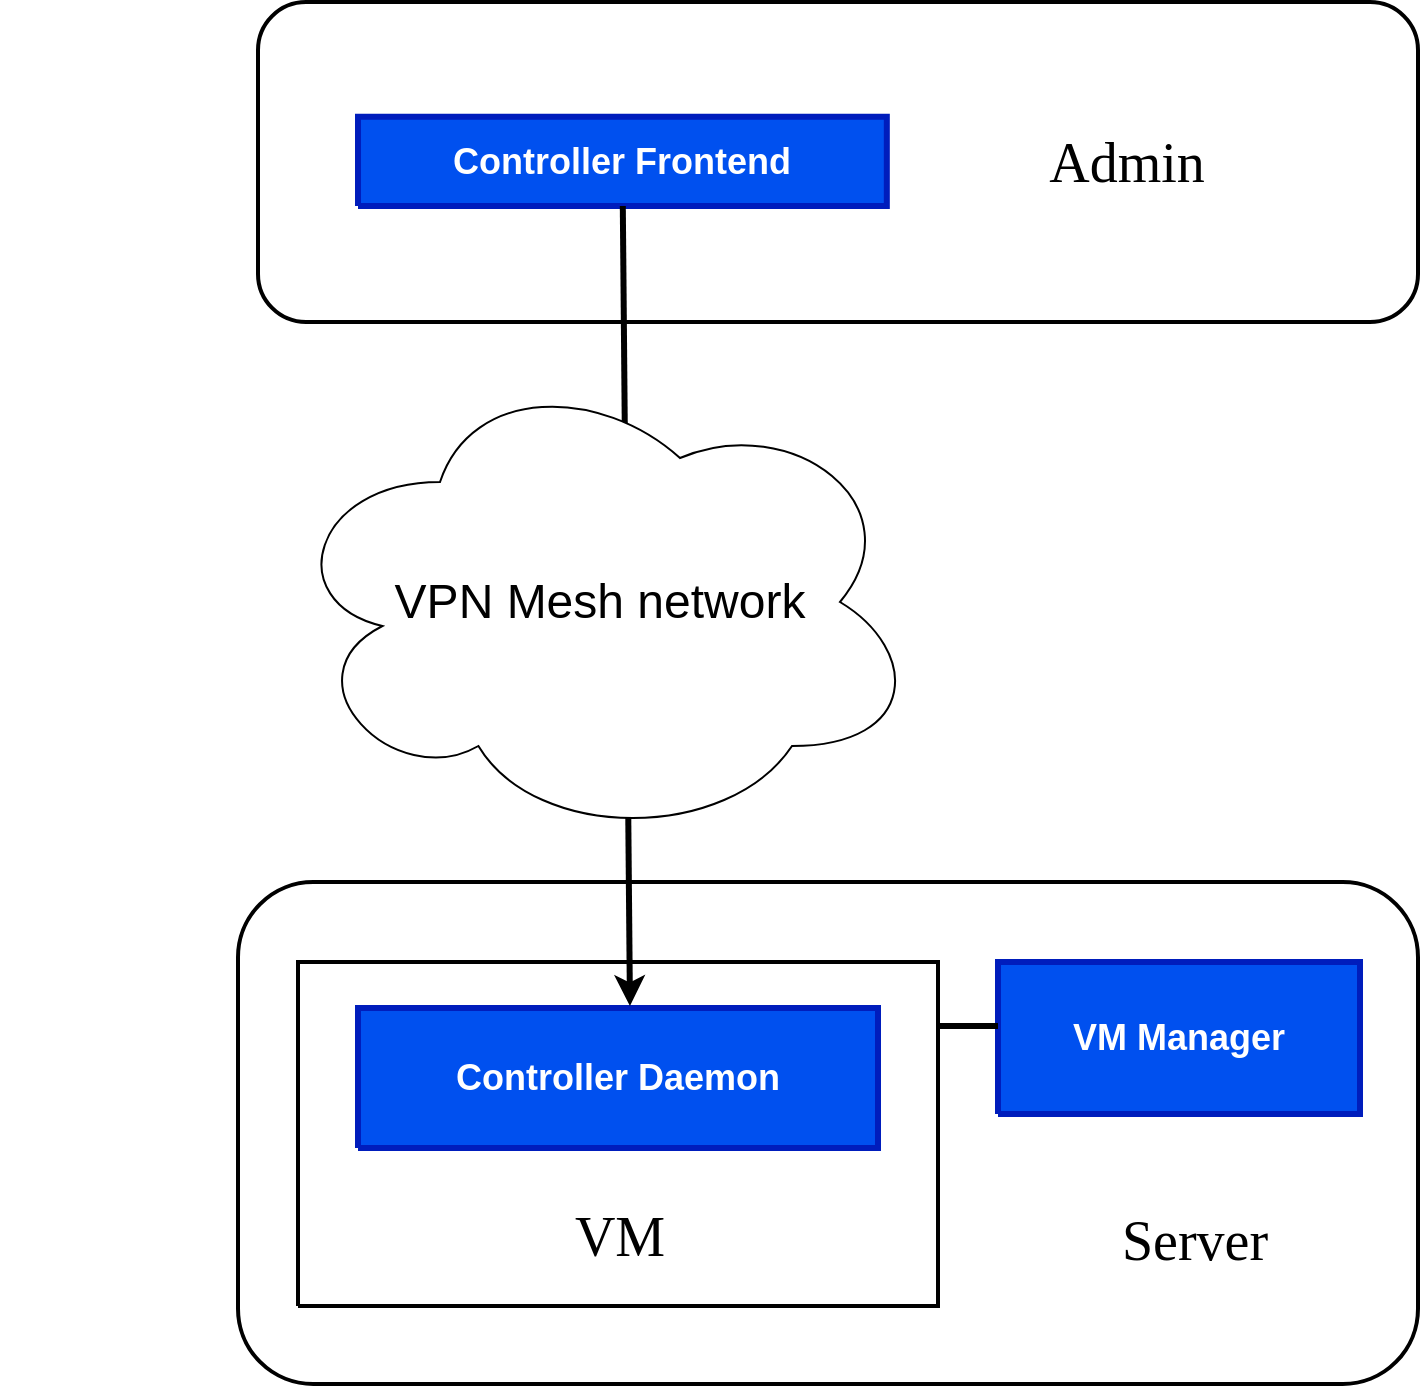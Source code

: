 <mxfile version="21.5.0" type="device">
  <diagram name="Page-1" id="Page-1">
    <mxGraphModel dx="1040" dy="868" grid="1" gridSize="10" guides="1" tooltips="1" connect="1" arrows="1" fold="1" page="1" pageScale="1" pageWidth="850" pageHeight="1100" math="0" shadow="0">
      <root>
        <mxCell id="0" />
        <mxCell id="1" value="Connector" parent="0" />
        <mxCell id="r0mgfz6IdKgSaTeHQ_le-42" value="" style="group" parent="1" vertex="1" connectable="0">
          <mxGeometry x="580" y="810" width="709" height="251" as="geometry" />
        </mxCell>
        <mxCell id="mQ3fhrx0b4LYlkQwnVk3-15" value="" style="group" vertex="1" connectable="0" parent="r0mgfz6IdKgSaTeHQ_le-42">
          <mxGeometry x="119" width="590" height="251" as="geometry" />
        </mxCell>
        <mxCell id="b6oYJSDJwjR9OZKanJwb-46" value="" style="rounded=1;whiteSpace=wrap;html=1;hachureGap=4;pointerEvents=0;strokeWidth=2;" parent="mQ3fhrx0b4LYlkQwnVk3-15" vertex="1">
          <mxGeometry width="590" height="251" as="geometry" />
        </mxCell>
        <mxCell id="5" value="" style="verticalAlign=middle;align=center;vsdxID=5;shape=stencil(nZBLDoAgDERP0z3SIyjew0SURgSD+Lu9kMZoXLhwN9O+tukAlrNpJg1SzDH4QW/URgNYgZTkjA4UkwJUgGXng+6DX1zLfmoymdXo17xh5zmRJ6Q42BWCfc2oJfdAr+Yv+AP9Cb7OJ3H/2JG1HNGz/84klThPVCc=);strokeWidth=2;labelBackgroundColor=none;rounded=0;html=1;whiteSpace=wrap;" parent="mQ3fhrx0b4LYlkQwnVk3-15" vertex="1">
          <mxGeometry x="30" y="40" width="320" height="172" as="geometry" />
        </mxCell>
        <mxCell id="14" value="&lt;font data-darkreader-inline-color=&quot;&quot; style=&quot;font-size: 22px; font-family: &amp;quot;calibri&amp;quot;; color: rgb(0, 0, 0); direction: ltr; letter-spacing: 0px; line-height: 120%; opacity: 1; --darkreader-inline-color: #e8e6e3;&quot;&gt;&lt;font style=&quot;font-size: 28px&quot;&gt;VM&lt;br&gt;&lt;/font&gt;&lt;/font&gt;" style="verticalAlign=middle;align=center;vsdxID=19;fillColor=none;gradientColor=none;shape=stencil(nZBLDoAgDERP0z3SIyjew0SURgSD+Lu9kMZoXLhwN9O+tukAlrNpJg1SzDH4QW/URgNYgZTkjA4UkwJUgGXng+6DX1zLfmoymdXo17xh5zmRJ6Q42BWCfc2oJfdAr+Yv+AP9Cb7OJ3H/2JG1HNGz/84klThPVCc=);strokeColor=none;labelBackgroundColor=none;rounded=0;html=1;whiteSpace=wrap;" parent="mQ3fhrx0b4LYlkQwnVk3-15" vertex="1">
          <mxGeometry x="31" y="152" width="320" height="53" as="geometry" />
        </mxCell>
        <mxCell id="15" value="&lt;font data-darkreader-inline-color=&quot;&quot; style=&quot;font-size: 28px; font-family: Calibri; color: rgb(0, 0, 0); direction: ltr; letter-spacing: 0px; line-height: 120%; opacity: 1; --darkreader-inline-color: #e8e6e3;&quot;&gt;Server&lt;br&gt;&lt;/font&gt;" style="verticalAlign=middle;align=center;vsdxID=20;fillColor=none;gradientColor=none;shape=stencil(nZBLDoAgDERP0z3SIyjew0SURgSD+Lu9kMZoXLhwN9O+tukAlrNpJg1SzDH4QW/URgNYgZTkjA4UkwJUgGXng+6DX1zLfmoymdXo17xh5zmRJ6Q42BWCfc2oJfdAr+Yv+AP9Cb7OJ3H/2JG1HNGz/84klThPVCc=);strokeColor=none;labelBackgroundColor=none;rounded=0;html=1;whiteSpace=wrap;" parent="mQ3fhrx0b4LYlkQwnVk3-15" vertex="1">
          <mxGeometry x="416" y="152" width="125" height="53" as="geometry" />
        </mxCell>
        <mxCell id="eZtIASL5zvcn_9goES__-33" value="&lt;h2&gt;Controller Daemon&lt;/h2&gt;" style="vsdxID=12;fillColor=#0050ef;shape=stencil(nZBLDoAgDERP0z3SIyjew0SURgSD+Lu9kMZoXLhwN9O+tukAlrNpJg1SzDH4QW/URgNYgZTkjA4UkwJUgGXng+6DX1zLfmoymdXo17xh5zmRJ6Q42BWCfc2oJfdAr+Yv+AP9Cb7OJ3H/2JG1HNGz/84klThPVCc=);strokeColor=#001DBC;strokeWidth=3;labelBackgroundColor=none;rounded=0;html=1;whiteSpace=wrap;fontColor=#ffffff;" parent="mQ3fhrx0b4LYlkQwnVk3-15" vertex="1">
          <mxGeometry x="60" y="63" width="260" height="70" as="geometry" />
        </mxCell>
        <mxCell id="eZtIASL5zvcn_9goES__-36" value="&lt;h2&gt;VM Manager&lt;br&gt;&lt;/h2&gt;" style="vsdxID=14;fillColor=#0050ef;shape=stencil(nZBLDoAgDERP0z3SIyjew0SURgSD+Lu9kMZoXLhwN9O+tukAlrNpJg1SzDH4QW/URgNYgZTkjA4UkwJUgGXng+6DX1zLfmoymdXo17xh5zmRJ6Q42BWCfc2oJfdAr+Yv+AP9Cb7OJ3H/2JG1HNGz/84klThPVCc=);strokeColor=#001DBC;strokeWidth=3;labelBackgroundColor=none;rounded=0;html=1;whiteSpace=wrap;fontColor=#ffffff;" parent="mQ3fhrx0b4LYlkQwnVk3-15" vertex="1">
          <mxGeometry x="380" y="40" width="181" height="76" as="geometry" />
        </mxCell>
        <mxCell id="eZtIASL5zvcn_9goES__-38" style="vsdxID=48;edgeStyle=none;startArrow=none;endArrow=none;startSize=5;endSize=5;strokeWidth=3;strokeColor=#000000;spacingTop=0;spacingBottom=0;spacingLeft=0;spacingRight=0;verticalAlign=middle;html=1;labelBackgroundColor=#ffffff;rounded=0;entryX=0.995;entryY=0.269;entryDx=0;entryDy=0;entryPerimeter=0;" parent="mQ3fhrx0b4LYlkQwnVk3-15" edge="1">
          <mxGeometry relative="1" as="geometry">
            <mxPoint x="380" y="72" as="sourcePoint" />
            <mxPoint x="351" y="72" as="targetPoint" />
          </mxGeometry>
        </mxCell>
        <mxCell id="r0mgfz6IdKgSaTeHQ_le-44" value="" style="group" parent="1" vertex="1" connectable="0">
          <mxGeometry x="689" y="370" width="600" height="160" as="geometry" />
        </mxCell>
        <mxCell id="eZtIASL5zvcn_9goES__-30" value="" style="rounded=1;whiteSpace=wrap;html=1;hachureGap=4;pointerEvents=0;strokeWidth=2;" parent="r0mgfz6IdKgSaTeHQ_le-44" vertex="1">
          <mxGeometry x="20" width="580" height="160" as="geometry" />
        </mxCell>
        <mxCell id="eZtIASL5zvcn_9goES__-32" value="&lt;font data-darkreader-inline-color=&quot;&quot; style=&quot;font-size: 28px; font-family: &amp;quot;calibri&amp;quot;; color: rgb(0, 0, 0); direction: ltr; letter-spacing: 0px; line-height: 120%; opacity: 1; --darkreader-inline-color: #e8e6e3;&quot;&gt;Admin&lt;br&gt;&lt;/font&gt;" style="verticalAlign=middle;align=center;vsdxID=28;fillColor=none;gradientColor=none;shape=stencil(nZBLDoAgDERP0z3SIyjew0SURgSD+Lu9kMZoXLhwN9O+tukAlrNpJg1SzDH4QW/URgNYgZTkjA4UkwJUgGXng+6DX1zLfmoymdXo17xh5zmRJ6Q42BWCfc2oJfdAr+Yv+AP9Cb7OJ3H/2JG1HNGz/84klThPVCc=);strokeColor=none;labelBackgroundColor=none;rounded=0;html=1;whiteSpace=wrap;" parent="r0mgfz6IdKgSaTeHQ_le-44" vertex="1">
          <mxGeometry x="386.441" y="48.127" width="137.288" height="63.108" as="geometry" />
        </mxCell>
        <mxCell id="eZtIASL5zvcn_9goES__-42" value="&lt;h2&gt;Controller Frontend&lt;br&gt;&lt;/h2&gt;" style="vsdxID=12;fillColor=#0050ef;shape=stencil(nZBLDoAgDERP0z3SIyjew0SURgSD+Lu9kMZoXLhwN9O+tukAlrNpJg1SzDH4QW/URgNYgZTkjA4UkwJUgGXng+6DX1zLfmoymdXo17xh5zmRJ6Q42BWCfc2oJfdAr+Yv+AP9Cb7OJ3H/2JG1HNGz/84klThPVCc=);strokeColor=#001DBC;strokeWidth=3;labelBackgroundColor=none;rounded=0;html=1;whiteSpace=wrap;fontColor=#ffffff;" parent="r0mgfz6IdKgSaTeHQ_le-44" vertex="1">
          <mxGeometry x="70.003" y="57.371" width="264.407" height="44.622" as="geometry" />
        </mxCell>
        <mxCell id="mQ3fhrx0b4LYlkQwnVk3-16" value="" style="endArrow=classic;html=1;rounded=0;entryX=0.523;entryY=-0.014;entryDx=0;entryDy=0;entryPerimeter=0;strokeWidth=3;" edge="1" parent="1" source="eZtIASL5zvcn_9goES__-42" target="eZtIASL5zvcn_9goES__-33">
          <mxGeometry width="50" height="50" relative="1" as="geometry">
            <mxPoint x="600" y="580" as="sourcePoint" />
            <mxPoint x="650" y="530" as="targetPoint" />
          </mxGeometry>
        </mxCell>
        <mxCell id="r0mgfz6IdKgSaTeHQ_le-33" value="&lt;font style=&quot;font-size: 24px;&quot;&gt;VPN Mesh network&lt;/font&gt;" style="ellipse;shape=cloud;whiteSpace=wrap;html=1;" parent="1" vertex="1">
          <mxGeometry x="720" y="550" width="320" height="240" as="geometry" />
        </mxCell>
      </root>
    </mxGraphModel>
  </diagram>
</mxfile>
